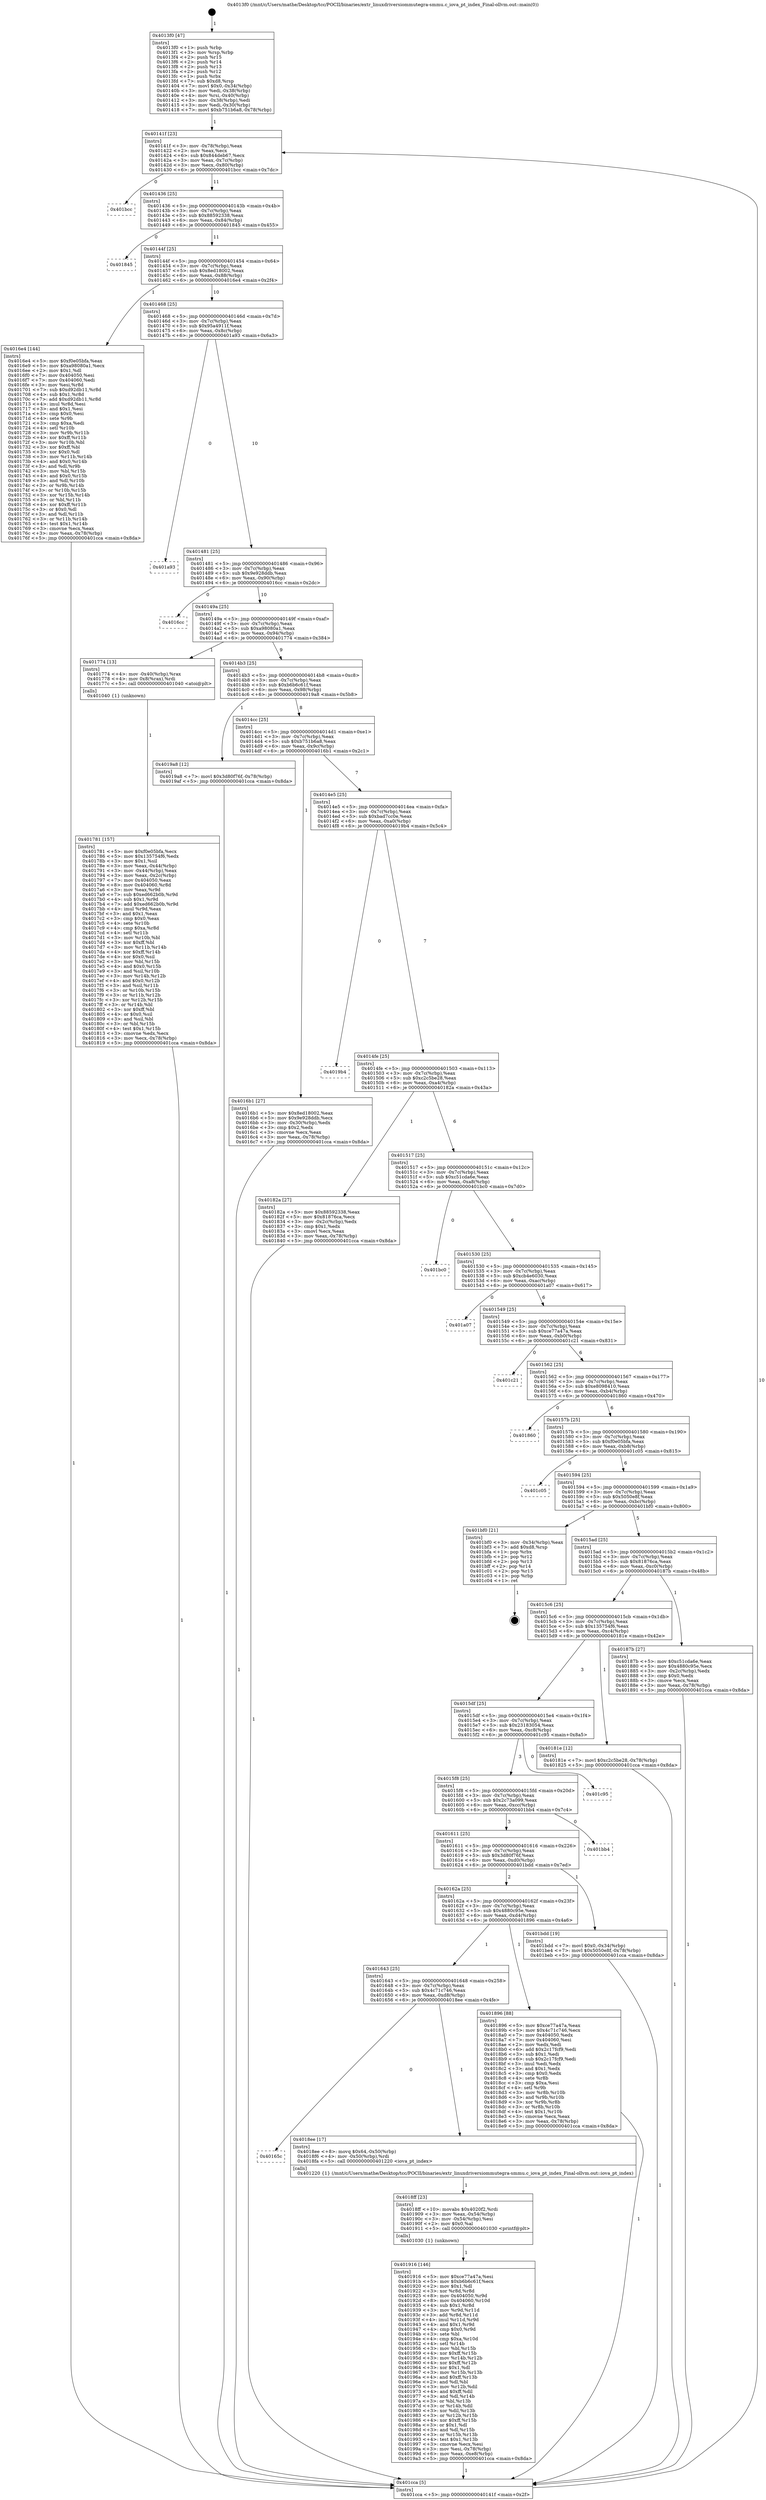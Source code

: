 digraph "0x4013f0" {
  label = "0x4013f0 (/mnt/c/Users/mathe/Desktop/tcc/POCII/binaries/extr_linuxdriversiommutegra-smmu.c_iova_pt_index_Final-ollvm.out::main(0))"
  labelloc = "t"
  node[shape=record]

  Entry [label="",width=0.3,height=0.3,shape=circle,fillcolor=black,style=filled]
  "0x40141f" [label="{
     0x40141f [23]\l
     | [instrs]\l
     &nbsp;&nbsp;0x40141f \<+3\>: mov -0x78(%rbp),%eax\l
     &nbsp;&nbsp;0x401422 \<+2\>: mov %eax,%ecx\l
     &nbsp;&nbsp;0x401424 \<+6\>: sub $0x844deb67,%ecx\l
     &nbsp;&nbsp;0x40142a \<+3\>: mov %eax,-0x7c(%rbp)\l
     &nbsp;&nbsp;0x40142d \<+3\>: mov %ecx,-0x80(%rbp)\l
     &nbsp;&nbsp;0x401430 \<+6\>: je 0000000000401bcc \<main+0x7dc\>\l
  }"]
  "0x401bcc" [label="{
     0x401bcc\l
  }", style=dashed]
  "0x401436" [label="{
     0x401436 [25]\l
     | [instrs]\l
     &nbsp;&nbsp;0x401436 \<+5\>: jmp 000000000040143b \<main+0x4b\>\l
     &nbsp;&nbsp;0x40143b \<+3\>: mov -0x7c(%rbp),%eax\l
     &nbsp;&nbsp;0x40143e \<+5\>: sub $0x88592338,%eax\l
     &nbsp;&nbsp;0x401443 \<+6\>: mov %eax,-0x84(%rbp)\l
     &nbsp;&nbsp;0x401449 \<+6\>: je 0000000000401845 \<main+0x455\>\l
  }"]
  Exit [label="",width=0.3,height=0.3,shape=circle,fillcolor=black,style=filled,peripheries=2]
  "0x401845" [label="{
     0x401845\l
  }", style=dashed]
  "0x40144f" [label="{
     0x40144f [25]\l
     | [instrs]\l
     &nbsp;&nbsp;0x40144f \<+5\>: jmp 0000000000401454 \<main+0x64\>\l
     &nbsp;&nbsp;0x401454 \<+3\>: mov -0x7c(%rbp),%eax\l
     &nbsp;&nbsp;0x401457 \<+5\>: sub $0x8ed18002,%eax\l
     &nbsp;&nbsp;0x40145c \<+6\>: mov %eax,-0x88(%rbp)\l
     &nbsp;&nbsp;0x401462 \<+6\>: je 00000000004016e4 \<main+0x2f4\>\l
  }"]
  "0x401916" [label="{
     0x401916 [146]\l
     | [instrs]\l
     &nbsp;&nbsp;0x401916 \<+5\>: mov $0xce77a47a,%esi\l
     &nbsp;&nbsp;0x40191b \<+5\>: mov $0xb6b6c61f,%ecx\l
     &nbsp;&nbsp;0x401920 \<+2\>: mov $0x1,%dl\l
     &nbsp;&nbsp;0x401922 \<+3\>: xor %r8d,%r8d\l
     &nbsp;&nbsp;0x401925 \<+8\>: mov 0x404050,%r9d\l
     &nbsp;&nbsp;0x40192d \<+8\>: mov 0x404060,%r10d\l
     &nbsp;&nbsp;0x401935 \<+4\>: sub $0x1,%r8d\l
     &nbsp;&nbsp;0x401939 \<+3\>: mov %r9d,%r11d\l
     &nbsp;&nbsp;0x40193c \<+3\>: add %r8d,%r11d\l
     &nbsp;&nbsp;0x40193f \<+4\>: imul %r11d,%r9d\l
     &nbsp;&nbsp;0x401943 \<+4\>: and $0x1,%r9d\l
     &nbsp;&nbsp;0x401947 \<+4\>: cmp $0x0,%r9d\l
     &nbsp;&nbsp;0x40194b \<+3\>: sete %bl\l
     &nbsp;&nbsp;0x40194e \<+4\>: cmp $0xa,%r10d\l
     &nbsp;&nbsp;0x401952 \<+4\>: setl %r14b\l
     &nbsp;&nbsp;0x401956 \<+3\>: mov %bl,%r15b\l
     &nbsp;&nbsp;0x401959 \<+4\>: xor $0xff,%r15b\l
     &nbsp;&nbsp;0x40195d \<+3\>: mov %r14b,%r12b\l
     &nbsp;&nbsp;0x401960 \<+4\>: xor $0xff,%r12b\l
     &nbsp;&nbsp;0x401964 \<+3\>: xor $0x1,%dl\l
     &nbsp;&nbsp;0x401967 \<+3\>: mov %r15b,%r13b\l
     &nbsp;&nbsp;0x40196a \<+4\>: and $0xff,%r13b\l
     &nbsp;&nbsp;0x40196e \<+2\>: and %dl,%bl\l
     &nbsp;&nbsp;0x401970 \<+3\>: mov %r12b,%dil\l
     &nbsp;&nbsp;0x401973 \<+4\>: and $0xff,%dil\l
     &nbsp;&nbsp;0x401977 \<+3\>: and %dl,%r14b\l
     &nbsp;&nbsp;0x40197a \<+3\>: or %bl,%r13b\l
     &nbsp;&nbsp;0x40197d \<+3\>: or %r14b,%dil\l
     &nbsp;&nbsp;0x401980 \<+3\>: xor %dil,%r13b\l
     &nbsp;&nbsp;0x401983 \<+3\>: or %r12b,%r15b\l
     &nbsp;&nbsp;0x401986 \<+4\>: xor $0xff,%r15b\l
     &nbsp;&nbsp;0x40198a \<+3\>: or $0x1,%dl\l
     &nbsp;&nbsp;0x40198d \<+3\>: and %dl,%r15b\l
     &nbsp;&nbsp;0x401990 \<+3\>: or %r15b,%r13b\l
     &nbsp;&nbsp;0x401993 \<+4\>: test $0x1,%r13b\l
     &nbsp;&nbsp;0x401997 \<+3\>: cmovne %ecx,%esi\l
     &nbsp;&nbsp;0x40199a \<+3\>: mov %esi,-0x78(%rbp)\l
     &nbsp;&nbsp;0x40199d \<+6\>: mov %eax,-0xe8(%rbp)\l
     &nbsp;&nbsp;0x4019a3 \<+5\>: jmp 0000000000401cca \<main+0x8da\>\l
  }"]
  "0x4016e4" [label="{
     0x4016e4 [144]\l
     | [instrs]\l
     &nbsp;&nbsp;0x4016e4 \<+5\>: mov $0xf0e05bfa,%eax\l
     &nbsp;&nbsp;0x4016e9 \<+5\>: mov $0xa98080a1,%ecx\l
     &nbsp;&nbsp;0x4016ee \<+2\>: mov $0x1,%dl\l
     &nbsp;&nbsp;0x4016f0 \<+7\>: mov 0x404050,%esi\l
     &nbsp;&nbsp;0x4016f7 \<+7\>: mov 0x404060,%edi\l
     &nbsp;&nbsp;0x4016fe \<+3\>: mov %esi,%r8d\l
     &nbsp;&nbsp;0x401701 \<+7\>: sub $0xd92db11,%r8d\l
     &nbsp;&nbsp;0x401708 \<+4\>: sub $0x1,%r8d\l
     &nbsp;&nbsp;0x40170c \<+7\>: add $0xd92db11,%r8d\l
     &nbsp;&nbsp;0x401713 \<+4\>: imul %r8d,%esi\l
     &nbsp;&nbsp;0x401717 \<+3\>: and $0x1,%esi\l
     &nbsp;&nbsp;0x40171a \<+3\>: cmp $0x0,%esi\l
     &nbsp;&nbsp;0x40171d \<+4\>: sete %r9b\l
     &nbsp;&nbsp;0x401721 \<+3\>: cmp $0xa,%edi\l
     &nbsp;&nbsp;0x401724 \<+4\>: setl %r10b\l
     &nbsp;&nbsp;0x401728 \<+3\>: mov %r9b,%r11b\l
     &nbsp;&nbsp;0x40172b \<+4\>: xor $0xff,%r11b\l
     &nbsp;&nbsp;0x40172f \<+3\>: mov %r10b,%bl\l
     &nbsp;&nbsp;0x401732 \<+3\>: xor $0xff,%bl\l
     &nbsp;&nbsp;0x401735 \<+3\>: xor $0x0,%dl\l
     &nbsp;&nbsp;0x401738 \<+3\>: mov %r11b,%r14b\l
     &nbsp;&nbsp;0x40173b \<+4\>: and $0x0,%r14b\l
     &nbsp;&nbsp;0x40173f \<+3\>: and %dl,%r9b\l
     &nbsp;&nbsp;0x401742 \<+3\>: mov %bl,%r15b\l
     &nbsp;&nbsp;0x401745 \<+4\>: and $0x0,%r15b\l
     &nbsp;&nbsp;0x401749 \<+3\>: and %dl,%r10b\l
     &nbsp;&nbsp;0x40174c \<+3\>: or %r9b,%r14b\l
     &nbsp;&nbsp;0x40174f \<+3\>: or %r10b,%r15b\l
     &nbsp;&nbsp;0x401752 \<+3\>: xor %r15b,%r14b\l
     &nbsp;&nbsp;0x401755 \<+3\>: or %bl,%r11b\l
     &nbsp;&nbsp;0x401758 \<+4\>: xor $0xff,%r11b\l
     &nbsp;&nbsp;0x40175c \<+3\>: or $0x0,%dl\l
     &nbsp;&nbsp;0x40175f \<+3\>: and %dl,%r11b\l
     &nbsp;&nbsp;0x401762 \<+3\>: or %r11b,%r14b\l
     &nbsp;&nbsp;0x401765 \<+4\>: test $0x1,%r14b\l
     &nbsp;&nbsp;0x401769 \<+3\>: cmovne %ecx,%eax\l
     &nbsp;&nbsp;0x40176c \<+3\>: mov %eax,-0x78(%rbp)\l
     &nbsp;&nbsp;0x40176f \<+5\>: jmp 0000000000401cca \<main+0x8da\>\l
  }"]
  "0x401468" [label="{
     0x401468 [25]\l
     | [instrs]\l
     &nbsp;&nbsp;0x401468 \<+5\>: jmp 000000000040146d \<main+0x7d\>\l
     &nbsp;&nbsp;0x40146d \<+3\>: mov -0x7c(%rbp),%eax\l
     &nbsp;&nbsp;0x401470 \<+5\>: sub $0x95a4911f,%eax\l
     &nbsp;&nbsp;0x401475 \<+6\>: mov %eax,-0x8c(%rbp)\l
     &nbsp;&nbsp;0x40147b \<+6\>: je 0000000000401a93 \<main+0x6a3\>\l
  }"]
  "0x4018ff" [label="{
     0x4018ff [23]\l
     | [instrs]\l
     &nbsp;&nbsp;0x4018ff \<+10\>: movabs $0x4020f2,%rdi\l
     &nbsp;&nbsp;0x401909 \<+3\>: mov %eax,-0x54(%rbp)\l
     &nbsp;&nbsp;0x40190c \<+3\>: mov -0x54(%rbp),%esi\l
     &nbsp;&nbsp;0x40190f \<+2\>: mov $0x0,%al\l
     &nbsp;&nbsp;0x401911 \<+5\>: call 0000000000401030 \<printf@plt\>\l
     | [calls]\l
     &nbsp;&nbsp;0x401030 \{1\} (unknown)\l
  }"]
  "0x401a93" [label="{
     0x401a93\l
  }", style=dashed]
  "0x401481" [label="{
     0x401481 [25]\l
     | [instrs]\l
     &nbsp;&nbsp;0x401481 \<+5\>: jmp 0000000000401486 \<main+0x96\>\l
     &nbsp;&nbsp;0x401486 \<+3\>: mov -0x7c(%rbp),%eax\l
     &nbsp;&nbsp;0x401489 \<+5\>: sub $0x9e928ddb,%eax\l
     &nbsp;&nbsp;0x40148e \<+6\>: mov %eax,-0x90(%rbp)\l
     &nbsp;&nbsp;0x401494 \<+6\>: je 00000000004016cc \<main+0x2dc\>\l
  }"]
  "0x40165c" [label="{
     0x40165c\l
  }", style=dashed]
  "0x4016cc" [label="{
     0x4016cc\l
  }", style=dashed]
  "0x40149a" [label="{
     0x40149a [25]\l
     | [instrs]\l
     &nbsp;&nbsp;0x40149a \<+5\>: jmp 000000000040149f \<main+0xaf\>\l
     &nbsp;&nbsp;0x40149f \<+3\>: mov -0x7c(%rbp),%eax\l
     &nbsp;&nbsp;0x4014a2 \<+5\>: sub $0xa98080a1,%eax\l
     &nbsp;&nbsp;0x4014a7 \<+6\>: mov %eax,-0x94(%rbp)\l
     &nbsp;&nbsp;0x4014ad \<+6\>: je 0000000000401774 \<main+0x384\>\l
  }"]
  "0x4018ee" [label="{
     0x4018ee [17]\l
     | [instrs]\l
     &nbsp;&nbsp;0x4018ee \<+8\>: movq $0x64,-0x50(%rbp)\l
     &nbsp;&nbsp;0x4018f6 \<+4\>: mov -0x50(%rbp),%rdi\l
     &nbsp;&nbsp;0x4018fa \<+5\>: call 0000000000401220 \<iova_pt_index\>\l
     | [calls]\l
     &nbsp;&nbsp;0x401220 \{1\} (/mnt/c/Users/mathe/Desktop/tcc/POCII/binaries/extr_linuxdriversiommutegra-smmu.c_iova_pt_index_Final-ollvm.out::iova_pt_index)\l
  }"]
  "0x401774" [label="{
     0x401774 [13]\l
     | [instrs]\l
     &nbsp;&nbsp;0x401774 \<+4\>: mov -0x40(%rbp),%rax\l
     &nbsp;&nbsp;0x401778 \<+4\>: mov 0x8(%rax),%rdi\l
     &nbsp;&nbsp;0x40177c \<+5\>: call 0000000000401040 \<atoi@plt\>\l
     | [calls]\l
     &nbsp;&nbsp;0x401040 \{1\} (unknown)\l
  }"]
  "0x4014b3" [label="{
     0x4014b3 [25]\l
     | [instrs]\l
     &nbsp;&nbsp;0x4014b3 \<+5\>: jmp 00000000004014b8 \<main+0xc8\>\l
     &nbsp;&nbsp;0x4014b8 \<+3\>: mov -0x7c(%rbp),%eax\l
     &nbsp;&nbsp;0x4014bb \<+5\>: sub $0xb6b6c61f,%eax\l
     &nbsp;&nbsp;0x4014c0 \<+6\>: mov %eax,-0x98(%rbp)\l
     &nbsp;&nbsp;0x4014c6 \<+6\>: je 00000000004019a8 \<main+0x5b8\>\l
  }"]
  "0x401643" [label="{
     0x401643 [25]\l
     | [instrs]\l
     &nbsp;&nbsp;0x401643 \<+5\>: jmp 0000000000401648 \<main+0x258\>\l
     &nbsp;&nbsp;0x401648 \<+3\>: mov -0x7c(%rbp),%eax\l
     &nbsp;&nbsp;0x40164b \<+5\>: sub $0x4c71c746,%eax\l
     &nbsp;&nbsp;0x401650 \<+6\>: mov %eax,-0xd8(%rbp)\l
     &nbsp;&nbsp;0x401656 \<+6\>: je 00000000004018ee \<main+0x4fe\>\l
  }"]
  "0x4019a8" [label="{
     0x4019a8 [12]\l
     | [instrs]\l
     &nbsp;&nbsp;0x4019a8 \<+7\>: movl $0x3d80f76f,-0x78(%rbp)\l
     &nbsp;&nbsp;0x4019af \<+5\>: jmp 0000000000401cca \<main+0x8da\>\l
  }"]
  "0x4014cc" [label="{
     0x4014cc [25]\l
     | [instrs]\l
     &nbsp;&nbsp;0x4014cc \<+5\>: jmp 00000000004014d1 \<main+0xe1\>\l
     &nbsp;&nbsp;0x4014d1 \<+3\>: mov -0x7c(%rbp),%eax\l
     &nbsp;&nbsp;0x4014d4 \<+5\>: sub $0xb751b6a8,%eax\l
     &nbsp;&nbsp;0x4014d9 \<+6\>: mov %eax,-0x9c(%rbp)\l
     &nbsp;&nbsp;0x4014df \<+6\>: je 00000000004016b1 \<main+0x2c1\>\l
  }"]
  "0x401896" [label="{
     0x401896 [88]\l
     | [instrs]\l
     &nbsp;&nbsp;0x401896 \<+5\>: mov $0xce77a47a,%eax\l
     &nbsp;&nbsp;0x40189b \<+5\>: mov $0x4c71c746,%ecx\l
     &nbsp;&nbsp;0x4018a0 \<+7\>: mov 0x404050,%edx\l
     &nbsp;&nbsp;0x4018a7 \<+7\>: mov 0x404060,%esi\l
     &nbsp;&nbsp;0x4018ae \<+2\>: mov %edx,%edi\l
     &nbsp;&nbsp;0x4018b0 \<+6\>: add $0x2c17fcf9,%edi\l
     &nbsp;&nbsp;0x4018b6 \<+3\>: sub $0x1,%edi\l
     &nbsp;&nbsp;0x4018b9 \<+6\>: sub $0x2c17fcf9,%edi\l
     &nbsp;&nbsp;0x4018bf \<+3\>: imul %edi,%edx\l
     &nbsp;&nbsp;0x4018c2 \<+3\>: and $0x1,%edx\l
     &nbsp;&nbsp;0x4018c5 \<+3\>: cmp $0x0,%edx\l
     &nbsp;&nbsp;0x4018c8 \<+4\>: sete %r8b\l
     &nbsp;&nbsp;0x4018cc \<+3\>: cmp $0xa,%esi\l
     &nbsp;&nbsp;0x4018cf \<+4\>: setl %r9b\l
     &nbsp;&nbsp;0x4018d3 \<+3\>: mov %r8b,%r10b\l
     &nbsp;&nbsp;0x4018d6 \<+3\>: and %r9b,%r10b\l
     &nbsp;&nbsp;0x4018d9 \<+3\>: xor %r9b,%r8b\l
     &nbsp;&nbsp;0x4018dc \<+3\>: or %r8b,%r10b\l
     &nbsp;&nbsp;0x4018df \<+4\>: test $0x1,%r10b\l
     &nbsp;&nbsp;0x4018e3 \<+3\>: cmovne %ecx,%eax\l
     &nbsp;&nbsp;0x4018e6 \<+3\>: mov %eax,-0x78(%rbp)\l
     &nbsp;&nbsp;0x4018e9 \<+5\>: jmp 0000000000401cca \<main+0x8da\>\l
  }"]
  "0x4016b1" [label="{
     0x4016b1 [27]\l
     | [instrs]\l
     &nbsp;&nbsp;0x4016b1 \<+5\>: mov $0x8ed18002,%eax\l
     &nbsp;&nbsp;0x4016b6 \<+5\>: mov $0x9e928ddb,%ecx\l
     &nbsp;&nbsp;0x4016bb \<+3\>: mov -0x30(%rbp),%edx\l
     &nbsp;&nbsp;0x4016be \<+3\>: cmp $0x2,%edx\l
     &nbsp;&nbsp;0x4016c1 \<+3\>: cmovne %ecx,%eax\l
     &nbsp;&nbsp;0x4016c4 \<+3\>: mov %eax,-0x78(%rbp)\l
     &nbsp;&nbsp;0x4016c7 \<+5\>: jmp 0000000000401cca \<main+0x8da\>\l
  }"]
  "0x4014e5" [label="{
     0x4014e5 [25]\l
     | [instrs]\l
     &nbsp;&nbsp;0x4014e5 \<+5\>: jmp 00000000004014ea \<main+0xfa\>\l
     &nbsp;&nbsp;0x4014ea \<+3\>: mov -0x7c(%rbp),%eax\l
     &nbsp;&nbsp;0x4014ed \<+5\>: sub $0xbad7cc0e,%eax\l
     &nbsp;&nbsp;0x4014f2 \<+6\>: mov %eax,-0xa0(%rbp)\l
     &nbsp;&nbsp;0x4014f8 \<+6\>: je 00000000004019b4 \<main+0x5c4\>\l
  }"]
  "0x401cca" [label="{
     0x401cca [5]\l
     | [instrs]\l
     &nbsp;&nbsp;0x401cca \<+5\>: jmp 000000000040141f \<main+0x2f\>\l
  }"]
  "0x4013f0" [label="{
     0x4013f0 [47]\l
     | [instrs]\l
     &nbsp;&nbsp;0x4013f0 \<+1\>: push %rbp\l
     &nbsp;&nbsp;0x4013f1 \<+3\>: mov %rsp,%rbp\l
     &nbsp;&nbsp;0x4013f4 \<+2\>: push %r15\l
     &nbsp;&nbsp;0x4013f6 \<+2\>: push %r14\l
     &nbsp;&nbsp;0x4013f8 \<+2\>: push %r13\l
     &nbsp;&nbsp;0x4013fa \<+2\>: push %r12\l
     &nbsp;&nbsp;0x4013fc \<+1\>: push %rbx\l
     &nbsp;&nbsp;0x4013fd \<+7\>: sub $0xd8,%rsp\l
     &nbsp;&nbsp;0x401404 \<+7\>: movl $0x0,-0x34(%rbp)\l
     &nbsp;&nbsp;0x40140b \<+3\>: mov %edi,-0x38(%rbp)\l
     &nbsp;&nbsp;0x40140e \<+4\>: mov %rsi,-0x40(%rbp)\l
     &nbsp;&nbsp;0x401412 \<+3\>: mov -0x38(%rbp),%edi\l
     &nbsp;&nbsp;0x401415 \<+3\>: mov %edi,-0x30(%rbp)\l
     &nbsp;&nbsp;0x401418 \<+7\>: movl $0xb751b6a8,-0x78(%rbp)\l
  }"]
  "0x401781" [label="{
     0x401781 [157]\l
     | [instrs]\l
     &nbsp;&nbsp;0x401781 \<+5\>: mov $0xf0e05bfa,%ecx\l
     &nbsp;&nbsp;0x401786 \<+5\>: mov $0x135754f6,%edx\l
     &nbsp;&nbsp;0x40178b \<+3\>: mov $0x1,%sil\l
     &nbsp;&nbsp;0x40178e \<+3\>: mov %eax,-0x44(%rbp)\l
     &nbsp;&nbsp;0x401791 \<+3\>: mov -0x44(%rbp),%eax\l
     &nbsp;&nbsp;0x401794 \<+3\>: mov %eax,-0x2c(%rbp)\l
     &nbsp;&nbsp;0x401797 \<+7\>: mov 0x404050,%eax\l
     &nbsp;&nbsp;0x40179e \<+8\>: mov 0x404060,%r8d\l
     &nbsp;&nbsp;0x4017a6 \<+3\>: mov %eax,%r9d\l
     &nbsp;&nbsp;0x4017a9 \<+7\>: sub $0xed662b0b,%r9d\l
     &nbsp;&nbsp;0x4017b0 \<+4\>: sub $0x1,%r9d\l
     &nbsp;&nbsp;0x4017b4 \<+7\>: add $0xed662b0b,%r9d\l
     &nbsp;&nbsp;0x4017bb \<+4\>: imul %r9d,%eax\l
     &nbsp;&nbsp;0x4017bf \<+3\>: and $0x1,%eax\l
     &nbsp;&nbsp;0x4017c2 \<+3\>: cmp $0x0,%eax\l
     &nbsp;&nbsp;0x4017c5 \<+4\>: sete %r10b\l
     &nbsp;&nbsp;0x4017c9 \<+4\>: cmp $0xa,%r8d\l
     &nbsp;&nbsp;0x4017cd \<+4\>: setl %r11b\l
     &nbsp;&nbsp;0x4017d1 \<+3\>: mov %r10b,%bl\l
     &nbsp;&nbsp;0x4017d4 \<+3\>: xor $0xff,%bl\l
     &nbsp;&nbsp;0x4017d7 \<+3\>: mov %r11b,%r14b\l
     &nbsp;&nbsp;0x4017da \<+4\>: xor $0xff,%r14b\l
     &nbsp;&nbsp;0x4017de \<+4\>: xor $0x0,%sil\l
     &nbsp;&nbsp;0x4017e2 \<+3\>: mov %bl,%r15b\l
     &nbsp;&nbsp;0x4017e5 \<+4\>: and $0x0,%r15b\l
     &nbsp;&nbsp;0x4017e9 \<+3\>: and %sil,%r10b\l
     &nbsp;&nbsp;0x4017ec \<+3\>: mov %r14b,%r12b\l
     &nbsp;&nbsp;0x4017ef \<+4\>: and $0x0,%r12b\l
     &nbsp;&nbsp;0x4017f3 \<+3\>: and %sil,%r11b\l
     &nbsp;&nbsp;0x4017f6 \<+3\>: or %r10b,%r15b\l
     &nbsp;&nbsp;0x4017f9 \<+3\>: or %r11b,%r12b\l
     &nbsp;&nbsp;0x4017fc \<+3\>: xor %r12b,%r15b\l
     &nbsp;&nbsp;0x4017ff \<+3\>: or %r14b,%bl\l
     &nbsp;&nbsp;0x401802 \<+3\>: xor $0xff,%bl\l
     &nbsp;&nbsp;0x401805 \<+4\>: or $0x0,%sil\l
     &nbsp;&nbsp;0x401809 \<+3\>: and %sil,%bl\l
     &nbsp;&nbsp;0x40180c \<+3\>: or %bl,%r15b\l
     &nbsp;&nbsp;0x40180f \<+4\>: test $0x1,%r15b\l
     &nbsp;&nbsp;0x401813 \<+3\>: cmovne %edx,%ecx\l
     &nbsp;&nbsp;0x401816 \<+3\>: mov %ecx,-0x78(%rbp)\l
     &nbsp;&nbsp;0x401819 \<+5\>: jmp 0000000000401cca \<main+0x8da\>\l
  }"]
  "0x40162a" [label="{
     0x40162a [25]\l
     | [instrs]\l
     &nbsp;&nbsp;0x40162a \<+5\>: jmp 000000000040162f \<main+0x23f\>\l
     &nbsp;&nbsp;0x40162f \<+3\>: mov -0x7c(%rbp),%eax\l
     &nbsp;&nbsp;0x401632 \<+5\>: sub $0x4880c95e,%eax\l
     &nbsp;&nbsp;0x401637 \<+6\>: mov %eax,-0xd4(%rbp)\l
     &nbsp;&nbsp;0x40163d \<+6\>: je 0000000000401896 \<main+0x4a6\>\l
  }"]
  "0x4019b4" [label="{
     0x4019b4\l
  }", style=dashed]
  "0x4014fe" [label="{
     0x4014fe [25]\l
     | [instrs]\l
     &nbsp;&nbsp;0x4014fe \<+5\>: jmp 0000000000401503 \<main+0x113\>\l
     &nbsp;&nbsp;0x401503 \<+3\>: mov -0x7c(%rbp),%eax\l
     &nbsp;&nbsp;0x401506 \<+5\>: sub $0xc2c5be28,%eax\l
     &nbsp;&nbsp;0x40150b \<+6\>: mov %eax,-0xa4(%rbp)\l
     &nbsp;&nbsp;0x401511 \<+6\>: je 000000000040182a \<main+0x43a\>\l
  }"]
  "0x401bdd" [label="{
     0x401bdd [19]\l
     | [instrs]\l
     &nbsp;&nbsp;0x401bdd \<+7\>: movl $0x0,-0x34(%rbp)\l
     &nbsp;&nbsp;0x401be4 \<+7\>: movl $0x5050e8f,-0x78(%rbp)\l
     &nbsp;&nbsp;0x401beb \<+5\>: jmp 0000000000401cca \<main+0x8da\>\l
  }"]
  "0x40182a" [label="{
     0x40182a [27]\l
     | [instrs]\l
     &nbsp;&nbsp;0x40182a \<+5\>: mov $0x88592338,%eax\l
     &nbsp;&nbsp;0x40182f \<+5\>: mov $0x81876ca,%ecx\l
     &nbsp;&nbsp;0x401834 \<+3\>: mov -0x2c(%rbp),%edx\l
     &nbsp;&nbsp;0x401837 \<+3\>: cmp $0x1,%edx\l
     &nbsp;&nbsp;0x40183a \<+3\>: cmovl %ecx,%eax\l
     &nbsp;&nbsp;0x40183d \<+3\>: mov %eax,-0x78(%rbp)\l
     &nbsp;&nbsp;0x401840 \<+5\>: jmp 0000000000401cca \<main+0x8da\>\l
  }"]
  "0x401517" [label="{
     0x401517 [25]\l
     | [instrs]\l
     &nbsp;&nbsp;0x401517 \<+5\>: jmp 000000000040151c \<main+0x12c\>\l
     &nbsp;&nbsp;0x40151c \<+3\>: mov -0x7c(%rbp),%eax\l
     &nbsp;&nbsp;0x40151f \<+5\>: sub $0xc51cda6e,%eax\l
     &nbsp;&nbsp;0x401524 \<+6\>: mov %eax,-0xa8(%rbp)\l
     &nbsp;&nbsp;0x40152a \<+6\>: je 0000000000401bc0 \<main+0x7d0\>\l
  }"]
  "0x401611" [label="{
     0x401611 [25]\l
     | [instrs]\l
     &nbsp;&nbsp;0x401611 \<+5\>: jmp 0000000000401616 \<main+0x226\>\l
     &nbsp;&nbsp;0x401616 \<+3\>: mov -0x7c(%rbp),%eax\l
     &nbsp;&nbsp;0x401619 \<+5\>: sub $0x3d80f76f,%eax\l
     &nbsp;&nbsp;0x40161e \<+6\>: mov %eax,-0xd0(%rbp)\l
     &nbsp;&nbsp;0x401624 \<+6\>: je 0000000000401bdd \<main+0x7ed\>\l
  }"]
  "0x401bc0" [label="{
     0x401bc0\l
  }", style=dashed]
  "0x401530" [label="{
     0x401530 [25]\l
     | [instrs]\l
     &nbsp;&nbsp;0x401530 \<+5\>: jmp 0000000000401535 \<main+0x145\>\l
     &nbsp;&nbsp;0x401535 \<+3\>: mov -0x7c(%rbp),%eax\l
     &nbsp;&nbsp;0x401538 \<+5\>: sub $0xcb4e6030,%eax\l
     &nbsp;&nbsp;0x40153d \<+6\>: mov %eax,-0xac(%rbp)\l
     &nbsp;&nbsp;0x401543 \<+6\>: je 0000000000401a07 \<main+0x617\>\l
  }"]
  "0x401bb4" [label="{
     0x401bb4\l
  }", style=dashed]
  "0x401a07" [label="{
     0x401a07\l
  }", style=dashed]
  "0x401549" [label="{
     0x401549 [25]\l
     | [instrs]\l
     &nbsp;&nbsp;0x401549 \<+5\>: jmp 000000000040154e \<main+0x15e\>\l
     &nbsp;&nbsp;0x40154e \<+3\>: mov -0x7c(%rbp),%eax\l
     &nbsp;&nbsp;0x401551 \<+5\>: sub $0xce77a47a,%eax\l
     &nbsp;&nbsp;0x401556 \<+6\>: mov %eax,-0xb0(%rbp)\l
     &nbsp;&nbsp;0x40155c \<+6\>: je 0000000000401c21 \<main+0x831\>\l
  }"]
  "0x4015f8" [label="{
     0x4015f8 [25]\l
     | [instrs]\l
     &nbsp;&nbsp;0x4015f8 \<+5\>: jmp 00000000004015fd \<main+0x20d\>\l
     &nbsp;&nbsp;0x4015fd \<+3\>: mov -0x7c(%rbp),%eax\l
     &nbsp;&nbsp;0x401600 \<+5\>: sub $0x2c73a099,%eax\l
     &nbsp;&nbsp;0x401605 \<+6\>: mov %eax,-0xcc(%rbp)\l
     &nbsp;&nbsp;0x40160b \<+6\>: je 0000000000401bb4 \<main+0x7c4\>\l
  }"]
  "0x401c21" [label="{
     0x401c21\l
  }", style=dashed]
  "0x401562" [label="{
     0x401562 [25]\l
     | [instrs]\l
     &nbsp;&nbsp;0x401562 \<+5\>: jmp 0000000000401567 \<main+0x177\>\l
     &nbsp;&nbsp;0x401567 \<+3\>: mov -0x7c(%rbp),%eax\l
     &nbsp;&nbsp;0x40156a \<+5\>: sub $0xe8098410,%eax\l
     &nbsp;&nbsp;0x40156f \<+6\>: mov %eax,-0xb4(%rbp)\l
     &nbsp;&nbsp;0x401575 \<+6\>: je 0000000000401860 \<main+0x470\>\l
  }"]
  "0x401c95" [label="{
     0x401c95\l
  }", style=dashed]
  "0x401860" [label="{
     0x401860\l
  }", style=dashed]
  "0x40157b" [label="{
     0x40157b [25]\l
     | [instrs]\l
     &nbsp;&nbsp;0x40157b \<+5\>: jmp 0000000000401580 \<main+0x190\>\l
     &nbsp;&nbsp;0x401580 \<+3\>: mov -0x7c(%rbp),%eax\l
     &nbsp;&nbsp;0x401583 \<+5\>: sub $0xf0e05bfa,%eax\l
     &nbsp;&nbsp;0x401588 \<+6\>: mov %eax,-0xb8(%rbp)\l
     &nbsp;&nbsp;0x40158e \<+6\>: je 0000000000401c05 \<main+0x815\>\l
  }"]
  "0x4015df" [label="{
     0x4015df [25]\l
     | [instrs]\l
     &nbsp;&nbsp;0x4015df \<+5\>: jmp 00000000004015e4 \<main+0x1f4\>\l
     &nbsp;&nbsp;0x4015e4 \<+3\>: mov -0x7c(%rbp),%eax\l
     &nbsp;&nbsp;0x4015e7 \<+5\>: sub $0x23183054,%eax\l
     &nbsp;&nbsp;0x4015ec \<+6\>: mov %eax,-0xc8(%rbp)\l
     &nbsp;&nbsp;0x4015f2 \<+6\>: je 0000000000401c95 \<main+0x8a5\>\l
  }"]
  "0x401c05" [label="{
     0x401c05\l
  }", style=dashed]
  "0x401594" [label="{
     0x401594 [25]\l
     | [instrs]\l
     &nbsp;&nbsp;0x401594 \<+5\>: jmp 0000000000401599 \<main+0x1a9\>\l
     &nbsp;&nbsp;0x401599 \<+3\>: mov -0x7c(%rbp),%eax\l
     &nbsp;&nbsp;0x40159c \<+5\>: sub $0x5050e8f,%eax\l
     &nbsp;&nbsp;0x4015a1 \<+6\>: mov %eax,-0xbc(%rbp)\l
     &nbsp;&nbsp;0x4015a7 \<+6\>: je 0000000000401bf0 \<main+0x800\>\l
  }"]
  "0x40181e" [label="{
     0x40181e [12]\l
     | [instrs]\l
     &nbsp;&nbsp;0x40181e \<+7\>: movl $0xc2c5be28,-0x78(%rbp)\l
     &nbsp;&nbsp;0x401825 \<+5\>: jmp 0000000000401cca \<main+0x8da\>\l
  }"]
  "0x401bf0" [label="{
     0x401bf0 [21]\l
     | [instrs]\l
     &nbsp;&nbsp;0x401bf0 \<+3\>: mov -0x34(%rbp),%eax\l
     &nbsp;&nbsp;0x401bf3 \<+7\>: add $0xd8,%rsp\l
     &nbsp;&nbsp;0x401bfa \<+1\>: pop %rbx\l
     &nbsp;&nbsp;0x401bfb \<+2\>: pop %r12\l
     &nbsp;&nbsp;0x401bfd \<+2\>: pop %r13\l
     &nbsp;&nbsp;0x401bff \<+2\>: pop %r14\l
     &nbsp;&nbsp;0x401c01 \<+2\>: pop %r15\l
     &nbsp;&nbsp;0x401c03 \<+1\>: pop %rbp\l
     &nbsp;&nbsp;0x401c04 \<+1\>: ret\l
  }"]
  "0x4015ad" [label="{
     0x4015ad [25]\l
     | [instrs]\l
     &nbsp;&nbsp;0x4015ad \<+5\>: jmp 00000000004015b2 \<main+0x1c2\>\l
     &nbsp;&nbsp;0x4015b2 \<+3\>: mov -0x7c(%rbp),%eax\l
     &nbsp;&nbsp;0x4015b5 \<+5\>: sub $0x81876ca,%eax\l
     &nbsp;&nbsp;0x4015ba \<+6\>: mov %eax,-0xc0(%rbp)\l
     &nbsp;&nbsp;0x4015c0 \<+6\>: je 000000000040187b \<main+0x48b\>\l
  }"]
  "0x4015c6" [label="{
     0x4015c6 [25]\l
     | [instrs]\l
     &nbsp;&nbsp;0x4015c6 \<+5\>: jmp 00000000004015cb \<main+0x1db\>\l
     &nbsp;&nbsp;0x4015cb \<+3\>: mov -0x7c(%rbp),%eax\l
     &nbsp;&nbsp;0x4015ce \<+5\>: sub $0x135754f6,%eax\l
     &nbsp;&nbsp;0x4015d3 \<+6\>: mov %eax,-0xc4(%rbp)\l
     &nbsp;&nbsp;0x4015d9 \<+6\>: je 000000000040181e \<main+0x42e\>\l
  }"]
  "0x40187b" [label="{
     0x40187b [27]\l
     | [instrs]\l
     &nbsp;&nbsp;0x40187b \<+5\>: mov $0xc51cda6e,%eax\l
     &nbsp;&nbsp;0x401880 \<+5\>: mov $0x4880c95e,%ecx\l
     &nbsp;&nbsp;0x401885 \<+3\>: mov -0x2c(%rbp),%edx\l
     &nbsp;&nbsp;0x401888 \<+3\>: cmp $0x0,%edx\l
     &nbsp;&nbsp;0x40188b \<+3\>: cmove %ecx,%eax\l
     &nbsp;&nbsp;0x40188e \<+3\>: mov %eax,-0x78(%rbp)\l
     &nbsp;&nbsp;0x401891 \<+5\>: jmp 0000000000401cca \<main+0x8da\>\l
  }"]
  Entry -> "0x4013f0" [label=" 1"]
  "0x40141f" -> "0x401bcc" [label=" 0"]
  "0x40141f" -> "0x401436" [label=" 11"]
  "0x401bf0" -> Exit [label=" 1"]
  "0x401436" -> "0x401845" [label=" 0"]
  "0x401436" -> "0x40144f" [label=" 11"]
  "0x401bdd" -> "0x401cca" [label=" 1"]
  "0x40144f" -> "0x4016e4" [label=" 1"]
  "0x40144f" -> "0x401468" [label=" 10"]
  "0x4019a8" -> "0x401cca" [label=" 1"]
  "0x401468" -> "0x401a93" [label=" 0"]
  "0x401468" -> "0x401481" [label=" 10"]
  "0x401916" -> "0x401cca" [label=" 1"]
  "0x401481" -> "0x4016cc" [label=" 0"]
  "0x401481" -> "0x40149a" [label=" 10"]
  "0x4018ff" -> "0x401916" [label=" 1"]
  "0x40149a" -> "0x401774" [label=" 1"]
  "0x40149a" -> "0x4014b3" [label=" 9"]
  "0x4018ee" -> "0x4018ff" [label=" 1"]
  "0x4014b3" -> "0x4019a8" [label=" 1"]
  "0x4014b3" -> "0x4014cc" [label=" 8"]
  "0x401643" -> "0x4018ee" [label=" 1"]
  "0x4014cc" -> "0x4016b1" [label=" 1"]
  "0x4014cc" -> "0x4014e5" [label=" 7"]
  "0x4016b1" -> "0x401cca" [label=" 1"]
  "0x4013f0" -> "0x40141f" [label=" 1"]
  "0x401cca" -> "0x40141f" [label=" 10"]
  "0x4016e4" -> "0x401cca" [label=" 1"]
  "0x401774" -> "0x401781" [label=" 1"]
  "0x401781" -> "0x401cca" [label=" 1"]
  "0x401643" -> "0x40165c" [label=" 0"]
  "0x4014e5" -> "0x4019b4" [label=" 0"]
  "0x4014e5" -> "0x4014fe" [label=" 7"]
  "0x40162a" -> "0x401643" [label=" 1"]
  "0x4014fe" -> "0x40182a" [label=" 1"]
  "0x4014fe" -> "0x401517" [label=" 6"]
  "0x40162a" -> "0x401896" [label=" 1"]
  "0x401517" -> "0x401bc0" [label=" 0"]
  "0x401517" -> "0x401530" [label=" 6"]
  "0x401611" -> "0x40162a" [label=" 2"]
  "0x401530" -> "0x401a07" [label=" 0"]
  "0x401530" -> "0x401549" [label=" 6"]
  "0x401611" -> "0x401bdd" [label=" 1"]
  "0x401549" -> "0x401c21" [label=" 0"]
  "0x401549" -> "0x401562" [label=" 6"]
  "0x4015f8" -> "0x401611" [label=" 3"]
  "0x401562" -> "0x401860" [label=" 0"]
  "0x401562" -> "0x40157b" [label=" 6"]
  "0x4015f8" -> "0x401bb4" [label=" 0"]
  "0x40157b" -> "0x401c05" [label=" 0"]
  "0x40157b" -> "0x401594" [label=" 6"]
  "0x4015df" -> "0x4015f8" [label=" 3"]
  "0x401594" -> "0x401bf0" [label=" 1"]
  "0x401594" -> "0x4015ad" [label=" 5"]
  "0x4015df" -> "0x401c95" [label=" 0"]
  "0x4015ad" -> "0x40187b" [label=" 1"]
  "0x4015ad" -> "0x4015c6" [label=" 4"]
  "0x401896" -> "0x401cca" [label=" 1"]
  "0x4015c6" -> "0x40181e" [label=" 1"]
  "0x4015c6" -> "0x4015df" [label=" 3"]
  "0x40181e" -> "0x401cca" [label=" 1"]
  "0x40182a" -> "0x401cca" [label=" 1"]
  "0x40187b" -> "0x401cca" [label=" 1"]
}
